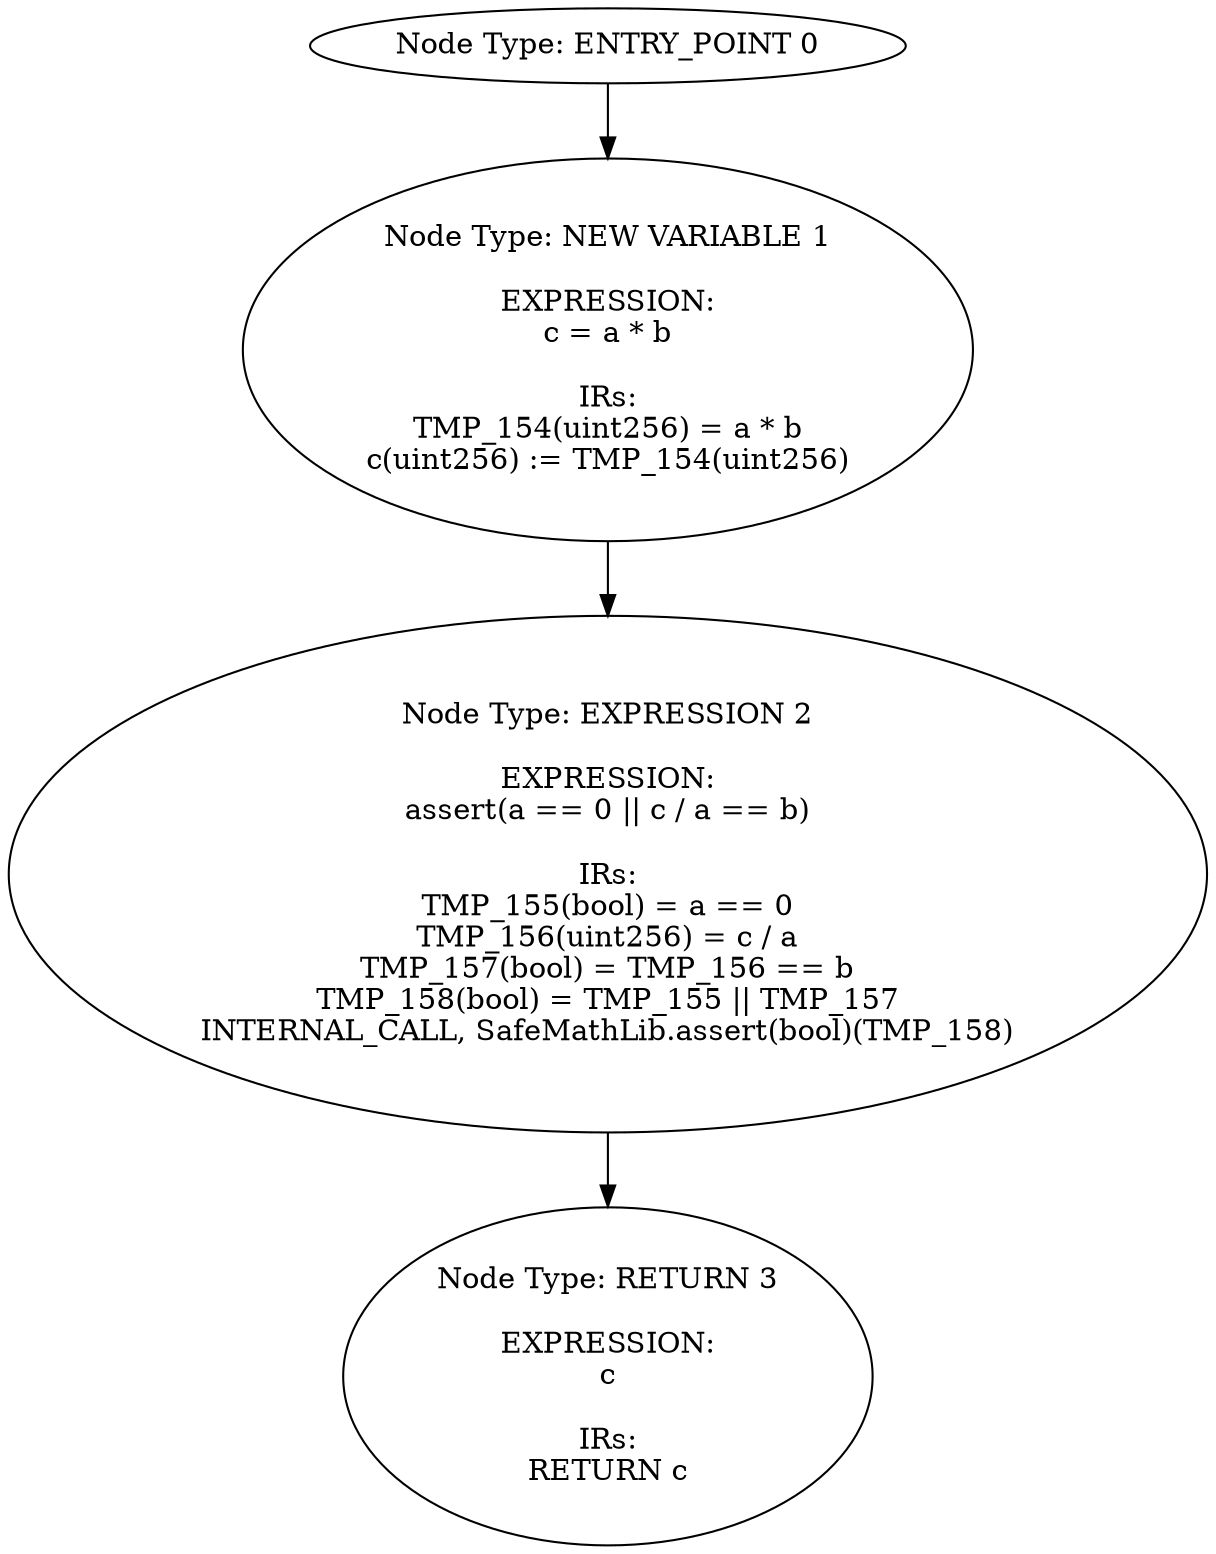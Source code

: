 digraph{
0[label="Node Type: ENTRY_POINT 0
"];
0->1;
1[label="Node Type: NEW VARIABLE 1

EXPRESSION:
c = a * b

IRs:
TMP_154(uint256) = a * b
c(uint256) := TMP_154(uint256)"];
1->2;
2[label="Node Type: EXPRESSION 2

EXPRESSION:
assert(a == 0 || c / a == b)

IRs:
TMP_155(bool) = a == 0
TMP_156(uint256) = c / a
TMP_157(bool) = TMP_156 == b
TMP_158(bool) = TMP_155 || TMP_157
INTERNAL_CALL, SafeMathLib.assert(bool)(TMP_158)"];
2->3;
3[label="Node Type: RETURN 3

EXPRESSION:
c

IRs:
RETURN c"];
}

